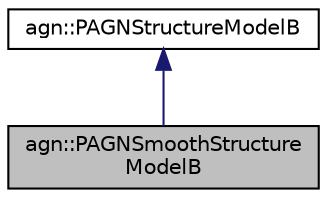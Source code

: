 digraph "agn::PAGNSmoothStructureModelB"
{
 // LATEX_PDF_SIZE
  edge [fontname="Helvetica",fontsize="10",labelfontname="Helvetica",labelfontsize="10"];
  node [fontname="Helvetica",fontsize="10",shape=record];
  Node1 [label="agn::PAGNSmoothStructure\lModelB",height=0.2,width=0.4,color="black", fillcolor="grey75", style="filled", fontcolor="black",tooltip="This base class represents an abstract simple(not tend to be clumpy) agn structure model,..."];
  Node2 -> Node1 [dir="back",color="midnightblue",fontsize="10",style="solid",fontname="Helvetica"];
  Node2 [label="agn::PAGNStructureModelB",height=0.2,width=0.4,color="black", fillcolor="white", style="filled",URL="$classagn_1_1_p_a_g_n_structure_model_b.html",tooltip=" "];
}
